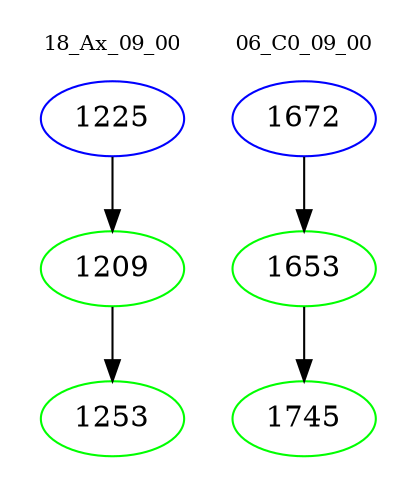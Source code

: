 digraph{
subgraph cluster_0 {
color = white
label = "18_Ax_09_00";
fontsize=10;
T0_1225 [label="1225", color="blue"]
T0_1225 -> T0_1209 [color="black"]
T0_1209 [label="1209", color="green"]
T0_1209 -> T0_1253 [color="black"]
T0_1253 [label="1253", color="green"]
}
subgraph cluster_1 {
color = white
label = "06_C0_09_00";
fontsize=10;
T1_1672 [label="1672", color="blue"]
T1_1672 -> T1_1653 [color="black"]
T1_1653 [label="1653", color="green"]
T1_1653 -> T1_1745 [color="black"]
T1_1745 [label="1745", color="green"]
}
}
